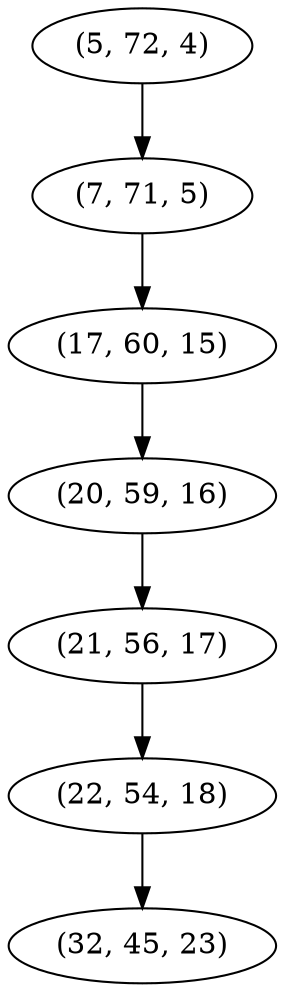 digraph tree {
    "(5, 72, 4)";
    "(7, 71, 5)";
    "(17, 60, 15)";
    "(20, 59, 16)";
    "(21, 56, 17)";
    "(22, 54, 18)";
    "(32, 45, 23)";
    "(5, 72, 4)" -> "(7, 71, 5)";
    "(7, 71, 5)" -> "(17, 60, 15)";
    "(17, 60, 15)" -> "(20, 59, 16)";
    "(20, 59, 16)" -> "(21, 56, 17)";
    "(21, 56, 17)" -> "(22, 54, 18)";
    "(22, 54, 18)" -> "(32, 45, 23)";
}
